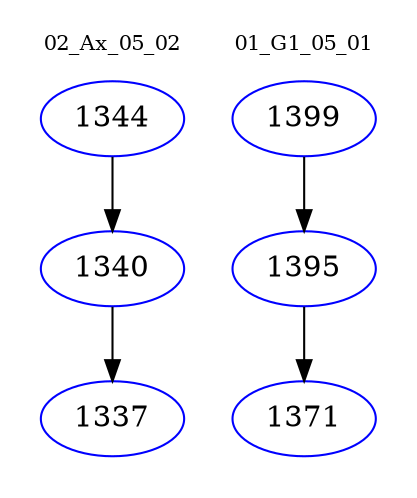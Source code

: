 digraph{
subgraph cluster_0 {
color = white
label = "02_Ax_05_02";
fontsize=10;
T0_1344 [label="1344", color="blue"]
T0_1344 -> T0_1340 [color="black"]
T0_1340 [label="1340", color="blue"]
T0_1340 -> T0_1337 [color="black"]
T0_1337 [label="1337", color="blue"]
}
subgraph cluster_1 {
color = white
label = "01_G1_05_01";
fontsize=10;
T1_1399 [label="1399", color="blue"]
T1_1399 -> T1_1395 [color="black"]
T1_1395 [label="1395", color="blue"]
T1_1395 -> T1_1371 [color="black"]
T1_1371 [label="1371", color="blue"]
}
}
